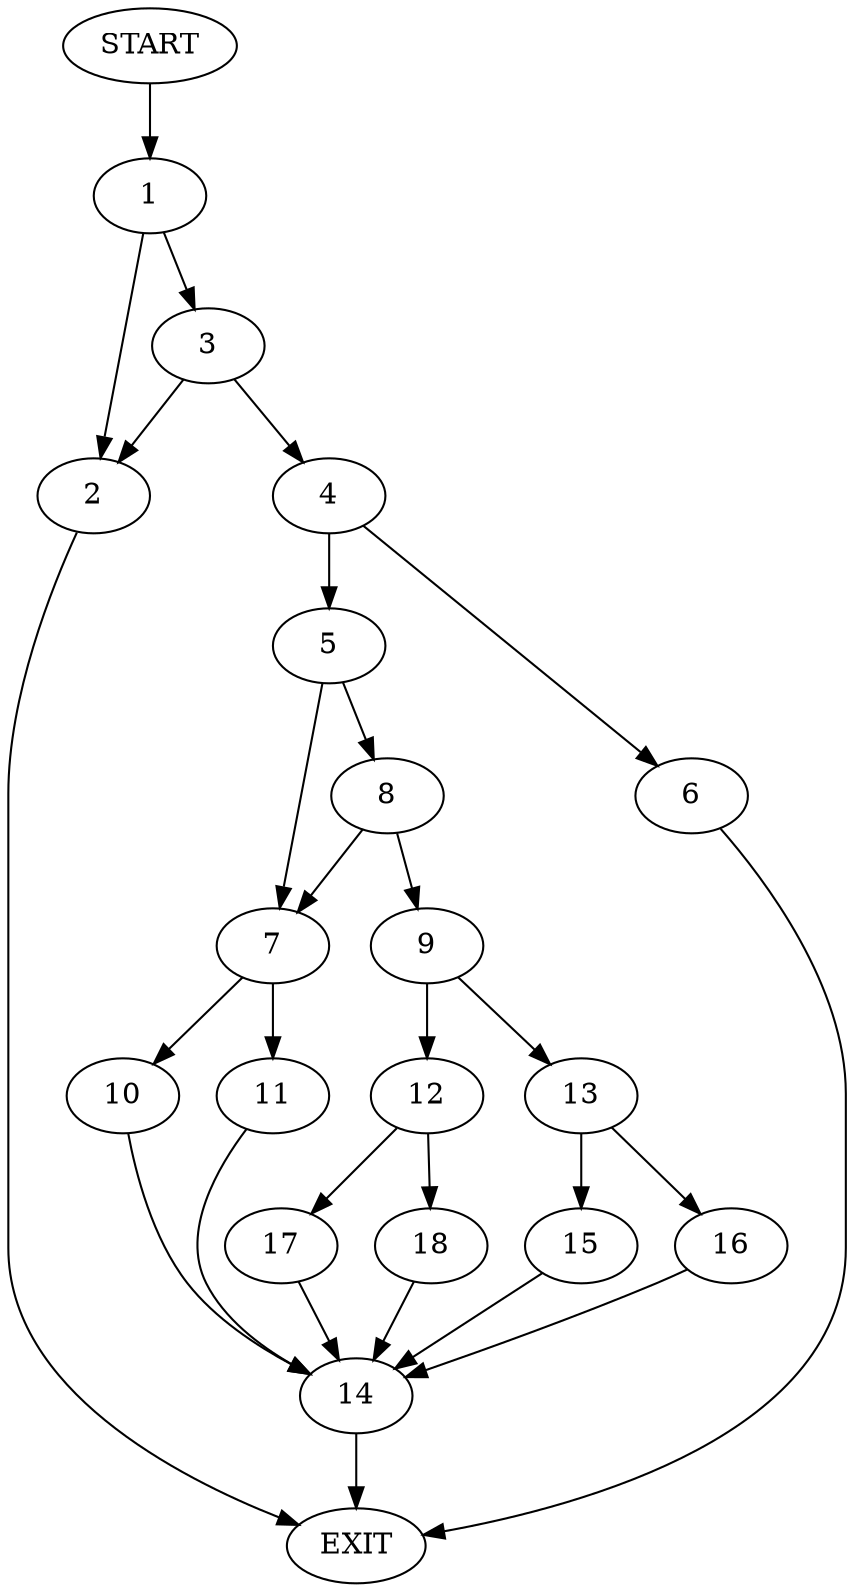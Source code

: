 digraph {
0 [label="START"]
19 [label="EXIT"]
0 -> 1
1 -> 2
1 -> 3
2 -> 19
3 -> 2
3 -> 4
4 -> 5
4 -> 6
6 -> 19
5 -> 7
5 -> 8
8 -> 9
8 -> 7
7 -> 10
7 -> 11
9 -> 12
9 -> 13
10 -> 14
11 -> 14
14 -> 19
13 -> 15
13 -> 16
12 -> 17
12 -> 18
15 -> 14
16 -> 14
18 -> 14
17 -> 14
}
